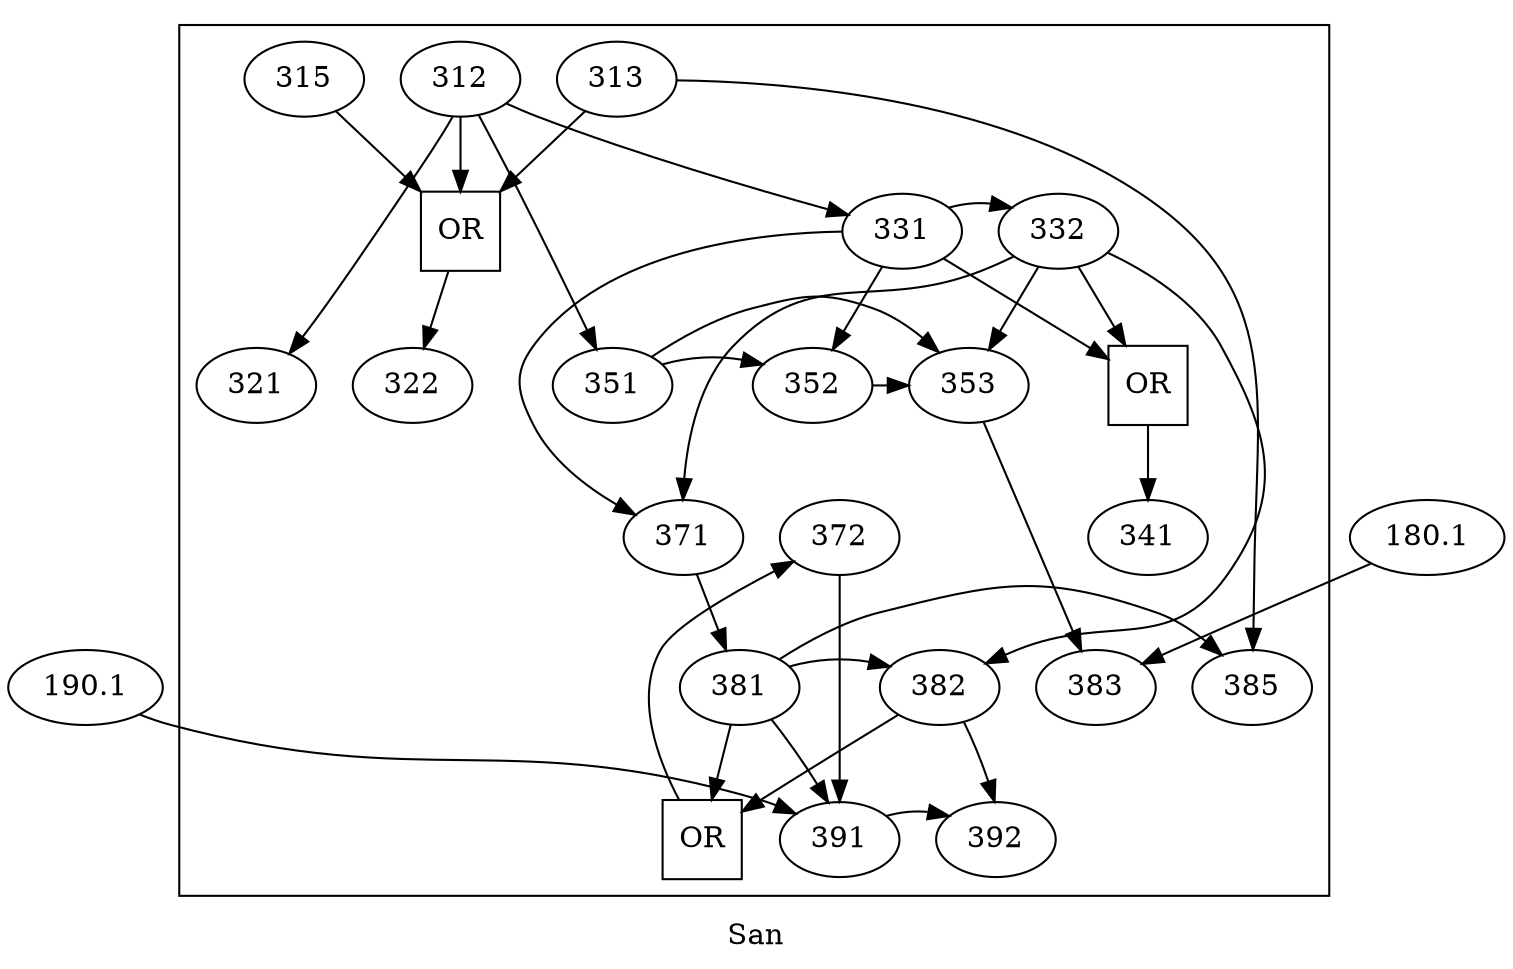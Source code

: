 digraph G3 {
	label=San
	"322_['312', '313', '315']" -> 322
	312 -> "322_['312', '313', '315']"
	313 -> "322_['312', '313', '315']"
	315 -> "322_['312', '313', '315']"
	"341_['331', '332']" -> 341
	331 -> "341_['331', '332']"
	332 -> "341_['331', '332']"
	"372_['381', '382']" -> 372
	381 -> "372_['381', '382']"
	382 -> "372_['381', '382']"
	180.1 -> 383
	190.1 -> 391
	subgraph cluster {
		label=""
		{
			rank=same
			312
			313
			315
			312 -> 313 [style=invis]
		}
		{
			rank=same
			321
			322
			321 -> 322 [style=invis]
		}
		{
			rank=same
			331
			332
			331 -> 332 [style=invis]
		}
		{
			rank=same
			341
		}
		{
			rank=same
			351
			352
			353
			351 -> 352 [style=invis]
		}
		{
			rank=same
			371
			372
			371 -> 372 [style=invis]
		}
		{
			rank=same
			381
			382
			383
			385
			381 -> 382 [style=invis]
			383 -> 385 [style=invis]
		}
		{
			rank=same
			391
			392
			391 -> 392 [style=invis]
		}
		312 -> 321 [style=invis]
		312 -> 322 [style=invis]
		313 -> 321 [style=invis]
		313 -> 322 [style=invis]
		315 -> 321 [style=invis]
		315 -> 322 [style=invis]
		331 -> 341 [style=invis]
		332 -> 341 [style=invis]
		351 -> 371 [style=invis]
		351 -> 372 [style=invis]
		352 -> 371 [style=invis]
		352 -> 372 [style=invis]
		353 -> 371 [style=invis]
		353 -> 372 [style=invis]
		381 -> 391 [style=invis]
		381 -> 392 [style=invis]
		382 -> 391 [style=invis]
		382 -> 392 [style=invis]
		383 -> 391 [style=invis]
		383 -> 392 [style=invis]
		385 -> 391 [style=invis]
		385 -> 392 [style=invis]
		312 -> 321
		"322_['312', '313', '315']" [label=OR shape=square]
		312 -> 331
		331 -> 332
		"341_['331', '332']" [label=OR shape=square]
		312 -> 351
		351 -> 352
		331 -> 352
		351 -> 353
		352 -> 353
		332 -> 353
		331 -> 371
		332 -> 371
		"372_['381', '382']" [label=OR shape=square]
		371 -> 381
		332 -> 382
		381 -> 382
		353 -> 383
		313 -> 385
		381 -> 385
		381 -> 391
		372 -> 391
		382 -> 392
		391 -> 392
	}
}
